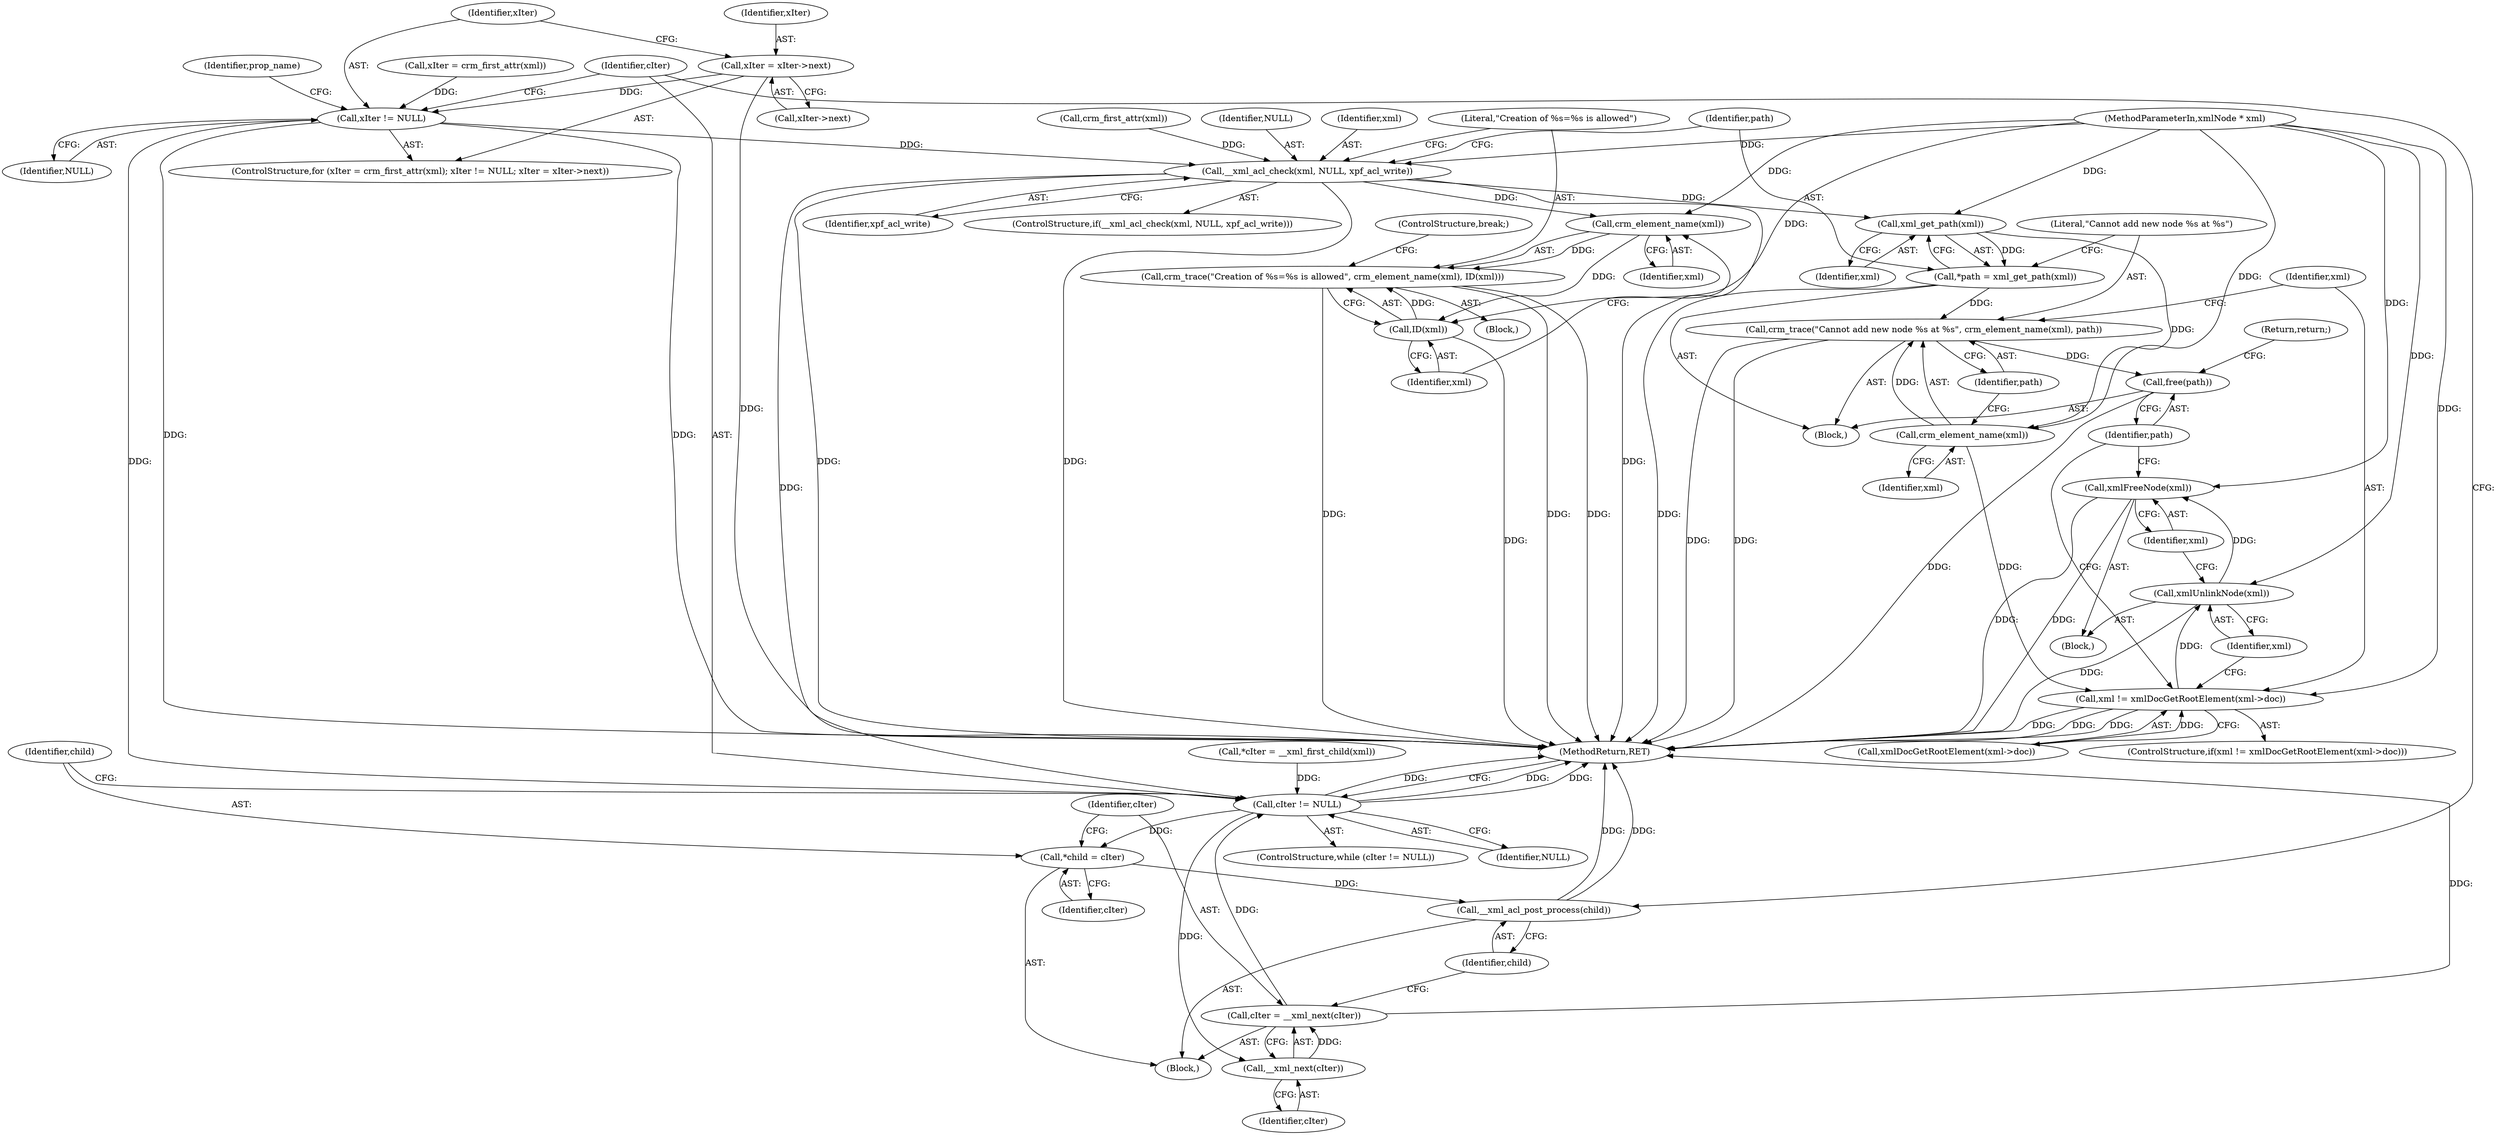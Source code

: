 digraph "0_pacemaker_84ac07c@pointer" {
"1000136" [label="(Call,xIter = xIter->next)"];
"1000133" [label="(Call,xIter != NULL)"];
"1000160" [label="(Call,__xml_acl_check(xml, NULL, xpf_acl_write))"];
"1000167" [label="(Call,crm_element_name(xml))"];
"1000165" [label="(Call,crm_trace(\"Creation of %s=%s is allowed\", crm_element_name(xml), ID(xml)))"];
"1000169" [label="(Call,ID(xml))"];
"1000177" [label="(Call,xml_get_path(xml))"];
"1000175" [label="(Call,*path = xml_get_path(xml))"];
"1000179" [label="(Call,crm_trace(\"Cannot add new node %s at %s\", crm_element_name(xml), path))"];
"1000196" [label="(Call,free(path))"];
"1000181" [label="(Call,crm_element_name(xml))"];
"1000185" [label="(Call,xml != xmlDocGetRootElement(xml->doc))"];
"1000192" [label="(Call,xmlUnlinkNode(xml))"];
"1000194" [label="(Call,xmlFreeNode(xml))"];
"1000200" [label="(Call,cIter != NULL)"];
"1000205" [label="(Call,*child = cIter)"];
"1000212" [label="(Call,__xml_acl_post_process(child))"];
"1000210" [label="(Call,__xml_next(cIter))"];
"1000208" [label="(Call,cIter = __xml_next(cIter))"];
"1000137" [label="(Identifier,xIter)"];
"1000214" [label="(MethodReturn,RET)"];
"1000171" [label="(ControlStructure,break;)"];
"1000176" [label="(Identifier,path)"];
"1000201" [label="(Identifier,cIter)"];
"1000160" [label="(Call,__xml_acl_check(xml, NULL, xpf_acl_write))"];
"1000162" [label="(Identifier,NULL)"];
"1000167" [label="(Call,crm_element_name(xml))"];
"1000193" [label="(Identifier,xml)"];
"1000202" [label="(Identifier,NULL)"];
"1000211" [label="(Identifier,cIter)"];
"1000198" [label="(Return,return;)"];
"1000129" [label="(Call,xIter = crm_first_attr(xml))"];
"1000213" [label="(Identifier,child)"];
"1000184" [label="(ControlStructure,if(xml != xmlDocGetRootElement(xml->doc)))"];
"1000208" [label="(Call,cIter = __xml_next(cIter))"];
"1000165" [label="(Call,crm_trace(\"Creation of %s=%s is allowed\", crm_element_name(xml), ID(xml)))"];
"1000164" [label="(Block,)"];
"1000197" [label="(Identifier,path)"];
"1000180" [label="(Literal,\"Cannot add new node %s at %s\")"];
"1000175" [label="(Call,*path = xml_get_path(xml))"];
"1000177" [label="(Call,xml_get_path(xml))"];
"1000192" [label="(Call,xmlUnlinkNode(xml))"];
"1000178" [label="(Identifier,xml)"];
"1000195" [label="(Identifier,xml)"];
"1000194" [label="(Call,xmlFreeNode(xml))"];
"1000210" [label="(Call,__xml_next(cIter))"];
"1000212" [label="(Call,__xml_acl_post_process(child))"];
"1000182" [label="(Identifier,xml)"];
"1000159" [label="(ControlStructure,if(__xml_acl_check(xml, NULL, xpf_acl_write)))"];
"1000181" [label="(Call,crm_element_name(xml))"];
"1000163" [label="(Identifier,xpf_acl_write)"];
"1000161" [label="(Identifier,xml)"];
"1000170" [label="(Identifier,xml)"];
"1000186" [label="(Identifier,xml)"];
"1000107" [label="(Call,*cIter = __xml_first_child(xml))"];
"1000136" [label="(Call,xIter = xIter->next)"];
"1000131" [label="(Call,crm_first_attr(xml))"];
"1000191" [label="(Block,)"];
"1000166" [label="(Literal,\"Creation of %s=%s is allowed\")"];
"1000104" [label="(MethodParameterIn,xmlNode * xml)"];
"1000200" [label="(Call,cIter != NULL)"];
"1000187" [label="(Call,xmlDocGetRootElement(xml->doc))"];
"1000128" [label="(ControlStructure,for (xIter = crm_first_attr(xml); xIter != NULL; xIter = xIter->next))"];
"1000133" [label="(Call,xIter != NULL)"];
"1000173" [label="(Block,)"];
"1000183" [label="(Identifier,path)"];
"1000138" [label="(Call,xIter->next)"];
"1000179" [label="(Call,crm_trace(\"Cannot add new node %s at %s\", crm_element_name(xml), path))"];
"1000199" [label="(ControlStructure,while (cIter != NULL))"];
"1000134" [label="(Identifier,xIter)"];
"1000209" [label="(Identifier,cIter)"];
"1000169" [label="(Call,ID(xml))"];
"1000206" [label="(Identifier,child)"];
"1000135" [label="(Identifier,NULL)"];
"1000205" [label="(Call,*child = cIter)"];
"1000203" [label="(Block,)"];
"1000196" [label="(Call,free(path))"];
"1000168" [label="(Identifier,xml)"];
"1000207" [label="(Identifier,cIter)"];
"1000185" [label="(Call,xml != xmlDocGetRootElement(xml->doc))"];
"1000144" [label="(Identifier,prop_name)"];
"1000136" -> "1000128"  [label="AST: "];
"1000136" -> "1000138"  [label="CFG: "];
"1000137" -> "1000136"  [label="AST: "];
"1000138" -> "1000136"  [label="AST: "];
"1000134" -> "1000136"  [label="CFG: "];
"1000136" -> "1000214"  [label="DDG: "];
"1000136" -> "1000133"  [label="DDG: "];
"1000133" -> "1000128"  [label="AST: "];
"1000133" -> "1000135"  [label="CFG: "];
"1000134" -> "1000133"  [label="AST: "];
"1000135" -> "1000133"  [label="AST: "];
"1000144" -> "1000133"  [label="CFG: "];
"1000201" -> "1000133"  [label="CFG: "];
"1000133" -> "1000214"  [label="DDG: "];
"1000133" -> "1000214"  [label="DDG: "];
"1000129" -> "1000133"  [label="DDG: "];
"1000133" -> "1000160"  [label="DDG: "];
"1000133" -> "1000200"  [label="DDG: "];
"1000160" -> "1000159"  [label="AST: "];
"1000160" -> "1000163"  [label="CFG: "];
"1000161" -> "1000160"  [label="AST: "];
"1000162" -> "1000160"  [label="AST: "];
"1000163" -> "1000160"  [label="AST: "];
"1000166" -> "1000160"  [label="CFG: "];
"1000176" -> "1000160"  [label="CFG: "];
"1000160" -> "1000214"  [label="DDG: "];
"1000160" -> "1000214"  [label="DDG: "];
"1000160" -> "1000214"  [label="DDG: "];
"1000131" -> "1000160"  [label="DDG: "];
"1000104" -> "1000160"  [label="DDG: "];
"1000160" -> "1000167"  [label="DDG: "];
"1000160" -> "1000177"  [label="DDG: "];
"1000160" -> "1000200"  [label="DDG: "];
"1000167" -> "1000165"  [label="AST: "];
"1000167" -> "1000168"  [label="CFG: "];
"1000168" -> "1000167"  [label="AST: "];
"1000170" -> "1000167"  [label="CFG: "];
"1000167" -> "1000165"  [label="DDG: "];
"1000104" -> "1000167"  [label="DDG: "];
"1000167" -> "1000169"  [label="DDG: "];
"1000165" -> "1000164"  [label="AST: "];
"1000165" -> "1000169"  [label="CFG: "];
"1000166" -> "1000165"  [label="AST: "];
"1000169" -> "1000165"  [label="AST: "];
"1000171" -> "1000165"  [label="CFG: "];
"1000165" -> "1000214"  [label="DDG: "];
"1000165" -> "1000214"  [label="DDG: "];
"1000165" -> "1000214"  [label="DDG: "];
"1000169" -> "1000165"  [label="DDG: "];
"1000169" -> "1000170"  [label="CFG: "];
"1000170" -> "1000169"  [label="AST: "];
"1000169" -> "1000214"  [label="DDG: "];
"1000104" -> "1000169"  [label="DDG: "];
"1000177" -> "1000175"  [label="AST: "];
"1000177" -> "1000178"  [label="CFG: "];
"1000178" -> "1000177"  [label="AST: "];
"1000175" -> "1000177"  [label="CFG: "];
"1000177" -> "1000175"  [label="DDG: "];
"1000104" -> "1000177"  [label="DDG: "];
"1000177" -> "1000181"  [label="DDG: "];
"1000175" -> "1000173"  [label="AST: "];
"1000176" -> "1000175"  [label="AST: "];
"1000180" -> "1000175"  [label="CFG: "];
"1000175" -> "1000214"  [label="DDG: "];
"1000175" -> "1000179"  [label="DDG: "];
"1000179" -> "1000173"  [label="AST: "];
"1000179" -> "1000183"  [label="CFG: "];
"1000180" -> "1000179"  [label="AST: "];
"1000181" -> "1000179"  [label="AST: "];
"1000183" -> "1000179"  [label="AST: "];
"1000186" -> "1000179"  [label="CFG: "];
"1000179" -> "1000214"  [label="DDG: "];
"1000179" -> "1000214"  [label="DDG: "];
"1000181" -> "1000179"  [label="DDG: "];
"1000179" -> "1000196"  [label="DDG: "];
"1000196" -> "1000173"  [label="AST: "];
"1000196" -> "1000197"  [label="CFG: "];
"1000197" -> "1000196"  [label="AST: "];
"1000198" -> "1000196"  [label="CFG: "];
"1000196" -> "1000214"  [label="DDG: "];
"1000181" -> "1000182"  [label="CFG: "];
"1000182" -> "1000181"  [label="AST: "];
"1000183" -> "1000181"  [label="CFG: "];
"1000104" -> "1000181"  [label="DDG: "];
"1000181" -> "1000185"  [label="DDG: "];
"1000185" -> "1000184"  [label="AST: "];
"1000185" -> "1000187"  [label="CFG: "];
"1000186" -> "1000185"  [label="AST: "];
"1000187" -> "1000185"  [label="AST: "];
"1000193" -> "1000185"  [label="CFG: "];
"1000197" -> "1000185"  [label="CFG: "];
"1000185" -> "1000214"  [label="DDG: "];
"1000185" -> "1000214"  [label="DDG: "];
"1000185" -> "1000214"  [label="DDG: "];
"1000104" -> "1000185"  [label="DDG: "];
"1000187" -> "1000185"  [label="DDG: "];
"1000185" -> "1000192"  [label="DDG: "];
"1000192" -> "1000191"  [label="AST: "];
"1000192" -> "1000193"  [label="CFG: "];
"1000193" -> "1000192"  [label="AST: "];
"1000195" -> "1000192"  [label="CFG: "];
"1000192" -> "1000214"  [label="DDG: "];
"1000104" -> "1000192"  [label="DDG: "];
"1000192" -> "1000194"  [label="DDG: "];
"1000194" -> "1000191"  [label="AST: "];
"1000194" -> "1000195"  [label="CFG: "];
"1000195" -> "1000194"  [label="AST: "];
"1000197" -> "1000194"  [label="CFG: "];
"1000194" -> "1000214"  [label="DDG: "];
"1000194" -> "1000214"  [label="DDG: "];
"1000104" -> "1000194"  [label="DDG: "];
"1000200" -> "1000199"  [label="AST: "];
"1000200" -> "1000202"  [label="CFG: "];
"1000201" -> "1000200"  [label="AST: "];
"1000202" -> "1000200"  [label="AST: "];
"1000206" -> "1000200"  [label="CFG: "];
"1000214" -> "1000200"  [label="CFG: "];
"1000200" -> "1000214"  [label="DDG: "];
"1000200" -> "1000214"  [label="DDG: "];
"1000200" -> "1000214"  [label="DDG: "];
"1000107" -> "1000200"  [label="DDG: "];
"1000208" -> "1000200"  [label="DDG: "];
"1000200" -> "1000205"  [label="DDG: "];
"1000200" -> "1000210"  [label="DDG: "];
"1000205" -> "1000203"  [label="AST: "];
"1000205" -> "1000207"  [label="CFG: "];
"1000206" -> "1000205"  [label="AST: "];
"1000207" -> "1000205"  [label="AST: "];
"1000209" -> "1000205"  [label="CFG: "];
"1000205" -> "1000212"  [label="DDG: "];
"1000212" -> "1000203"  [label="AST: "];
"1000212" -> "1000213"  [label="CFG: "];
"1000213" -> "1000212"  [label="AST: "];
"1000201" -> "1000212"  [label="CFG: "];
"1000212" -> "1000214"  [label="DDG: "];
"1000212" -> "1000214"  [label="DDG: "];
"1000210" -> "1000208"  [label="AST: "];
"1000210" -> "1000211"  [label="CFG: "];
"1000211" -> "1000210"  [label="AST: "];
"1000208" -> "1000210"  [label="CFG: "];
"1000210" -> "1000208"  [label="DDG: "];
"1000208" -> "1000203"  [label="AST: "];
"1000209" -> "1000208"  [label="AST: "];
"1000213" -> "1000208"  [label="CFG: "];
"1000208" -> "1000214"  [label="DDG: "];
}
